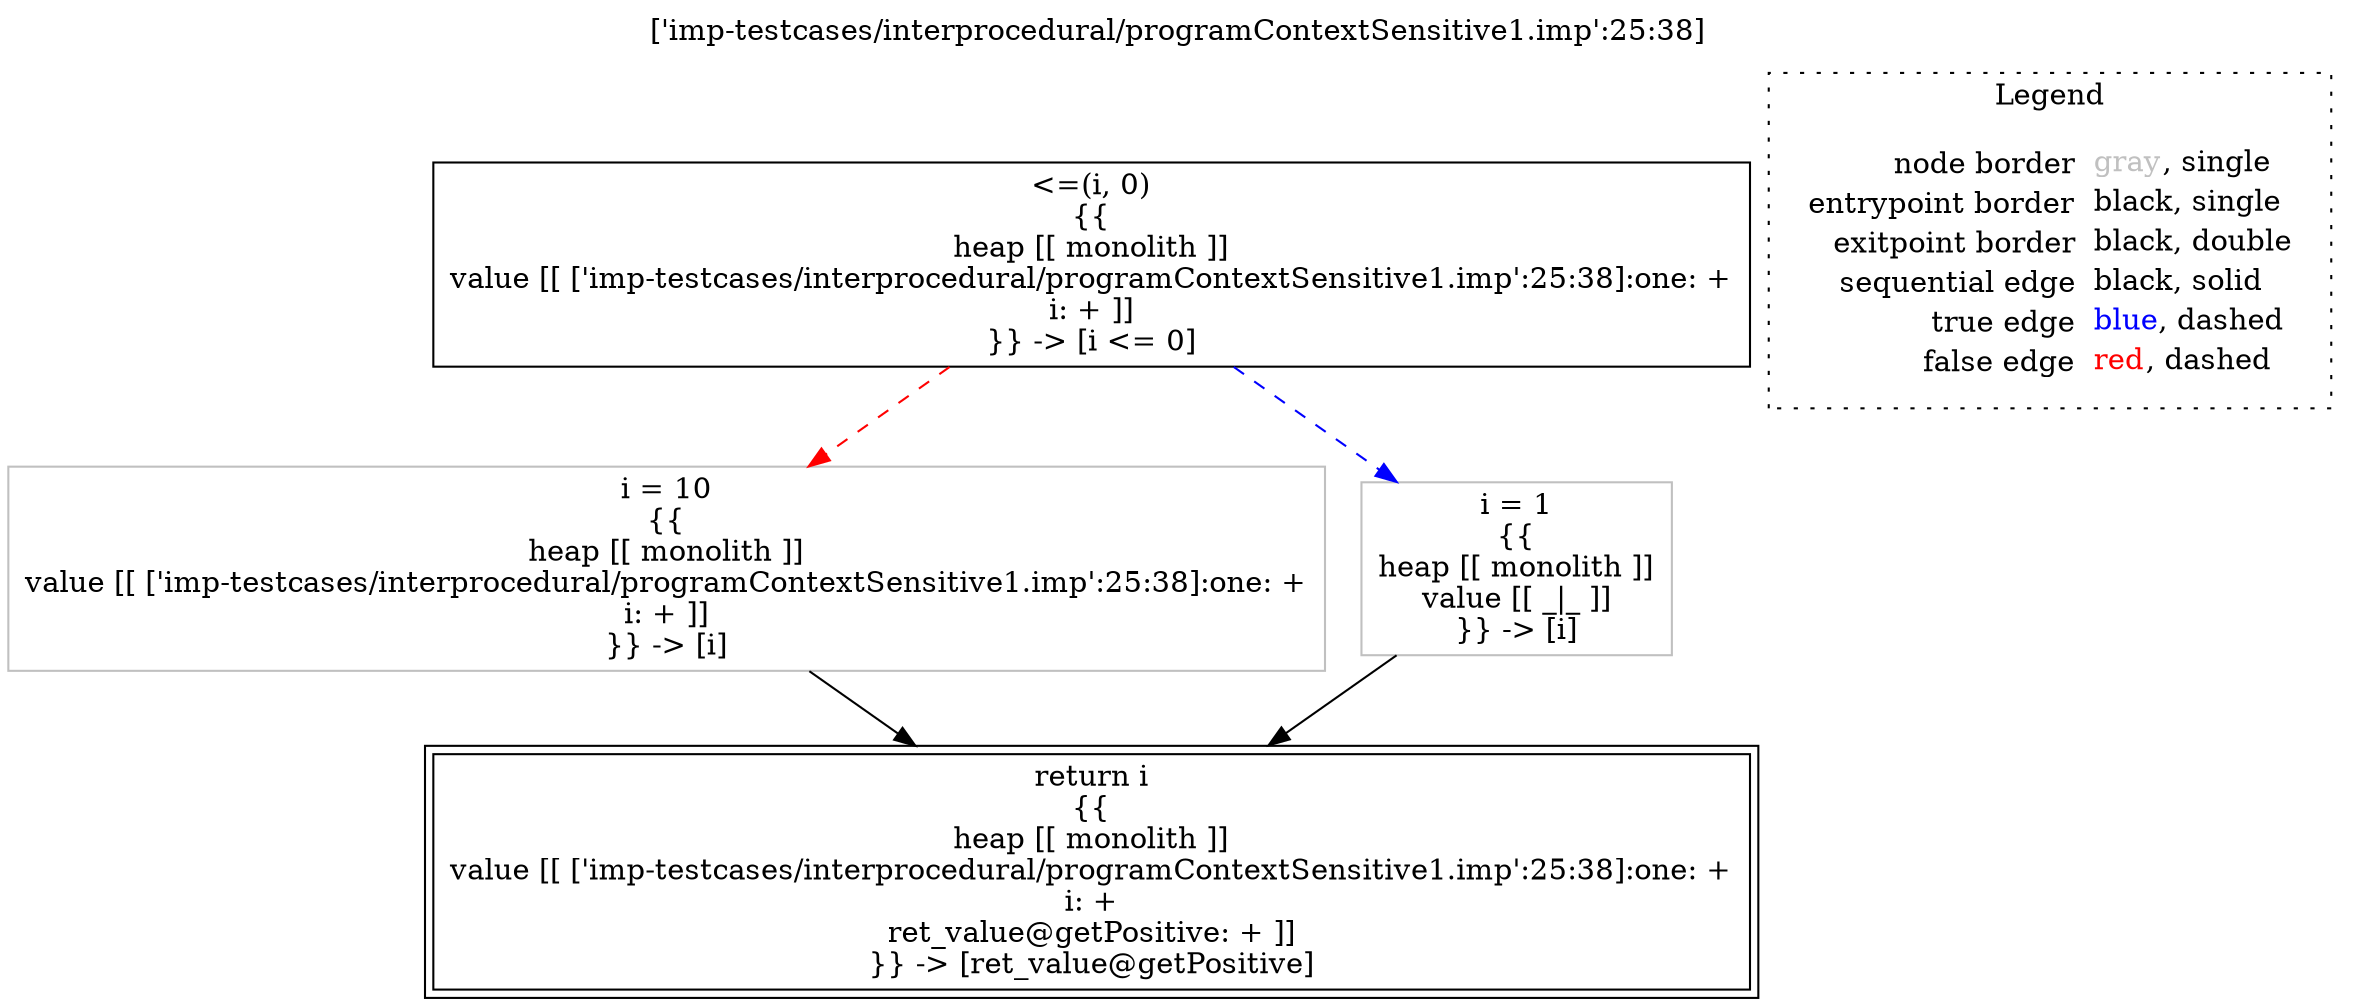 digraph {
	labelloc="t";
	label="['imp-testcases/interprocedural/programContextSensitive1.imp':25:38]";
	"node0" [shape="rect",color="black",label=<&lt;=(i, 0)<BR/>{{<BR/>heap [[ monolith ]]<BR/>value [[ ['imp-testcases/interprocedural/programContextSensitive1.imp':25:38]:one: +<BR/>i: + ]]<BR/>}} -&gt; [i &lt;= 0]>];
	"node1" [shape="rect",color="black",peripheries="2",label=<return i<BR/>{{<BR/>heap [[ monolith ]]<BR/>value [[ ['imp-testcases/interprocedural/programContextSensitive1.imp':25:38]:one: +<BR/>i: +<BR/>ret_value@getPositive: + ]]<BR/>}} -&gt; [ret_value@getPositive]>];
	"node2" [shape="rect",color="gray",label=<i = 10<BR/>{{<BR/>heap [[ monolith ]]<BR/>value [[ ['imp-testcases/interprocedural/programContextSensitive1.imp':25:38]:one: +<BR/>i: + ]]<BR/>}} -&gt; [i]>];
	"node3" [shape="rect",color="gray",label=<i = 1<BR/>{{<BR/>heap [[ monolith ]]<BR/>value [[ _|_ ]]<BR/>}} -&gt; [i]>];
	"node2" -> "node1" [color="black"];
	"node0" -> "node2" [color="red",style="dashed"];
	"node0" -> "node3" [color="blue",style="dashed"];
	"node3" -> "node1" [color="black"];
subgraph cluster_legend {
	label="Legend";
	style=dotted;
	node [shape=plaintext];
	"legend" [label=<<table border="0" cellpadding="2" cellspacing="0" cellborder="0"><tr><td align="right">node border&nbsp;</td><td align="left"><font color="gray">gray</font>, single</td></tr><tr><td align="right">entrypoint border&nbsp;</td><td align="left"><font color="black">black</font>, single</td></tr><tr><td align="right">exitpoint border&nbsp;</td><td align="left"><font color="black">black</font>, double</td></tr><tr><td align="right">sequential edge&nbsp;</td><td align="left"><font color="black">black</font>, solid</td></tr><tr><td align="right">true edge&nbsp;</td><td align="left"><font color="blue">blue</font>, dashed</td></tr><tr><td align="right">false edge&nbsp;</td><td align="left"><font color="red">red</font>, dashed</td></tr></table>>];
}

}
